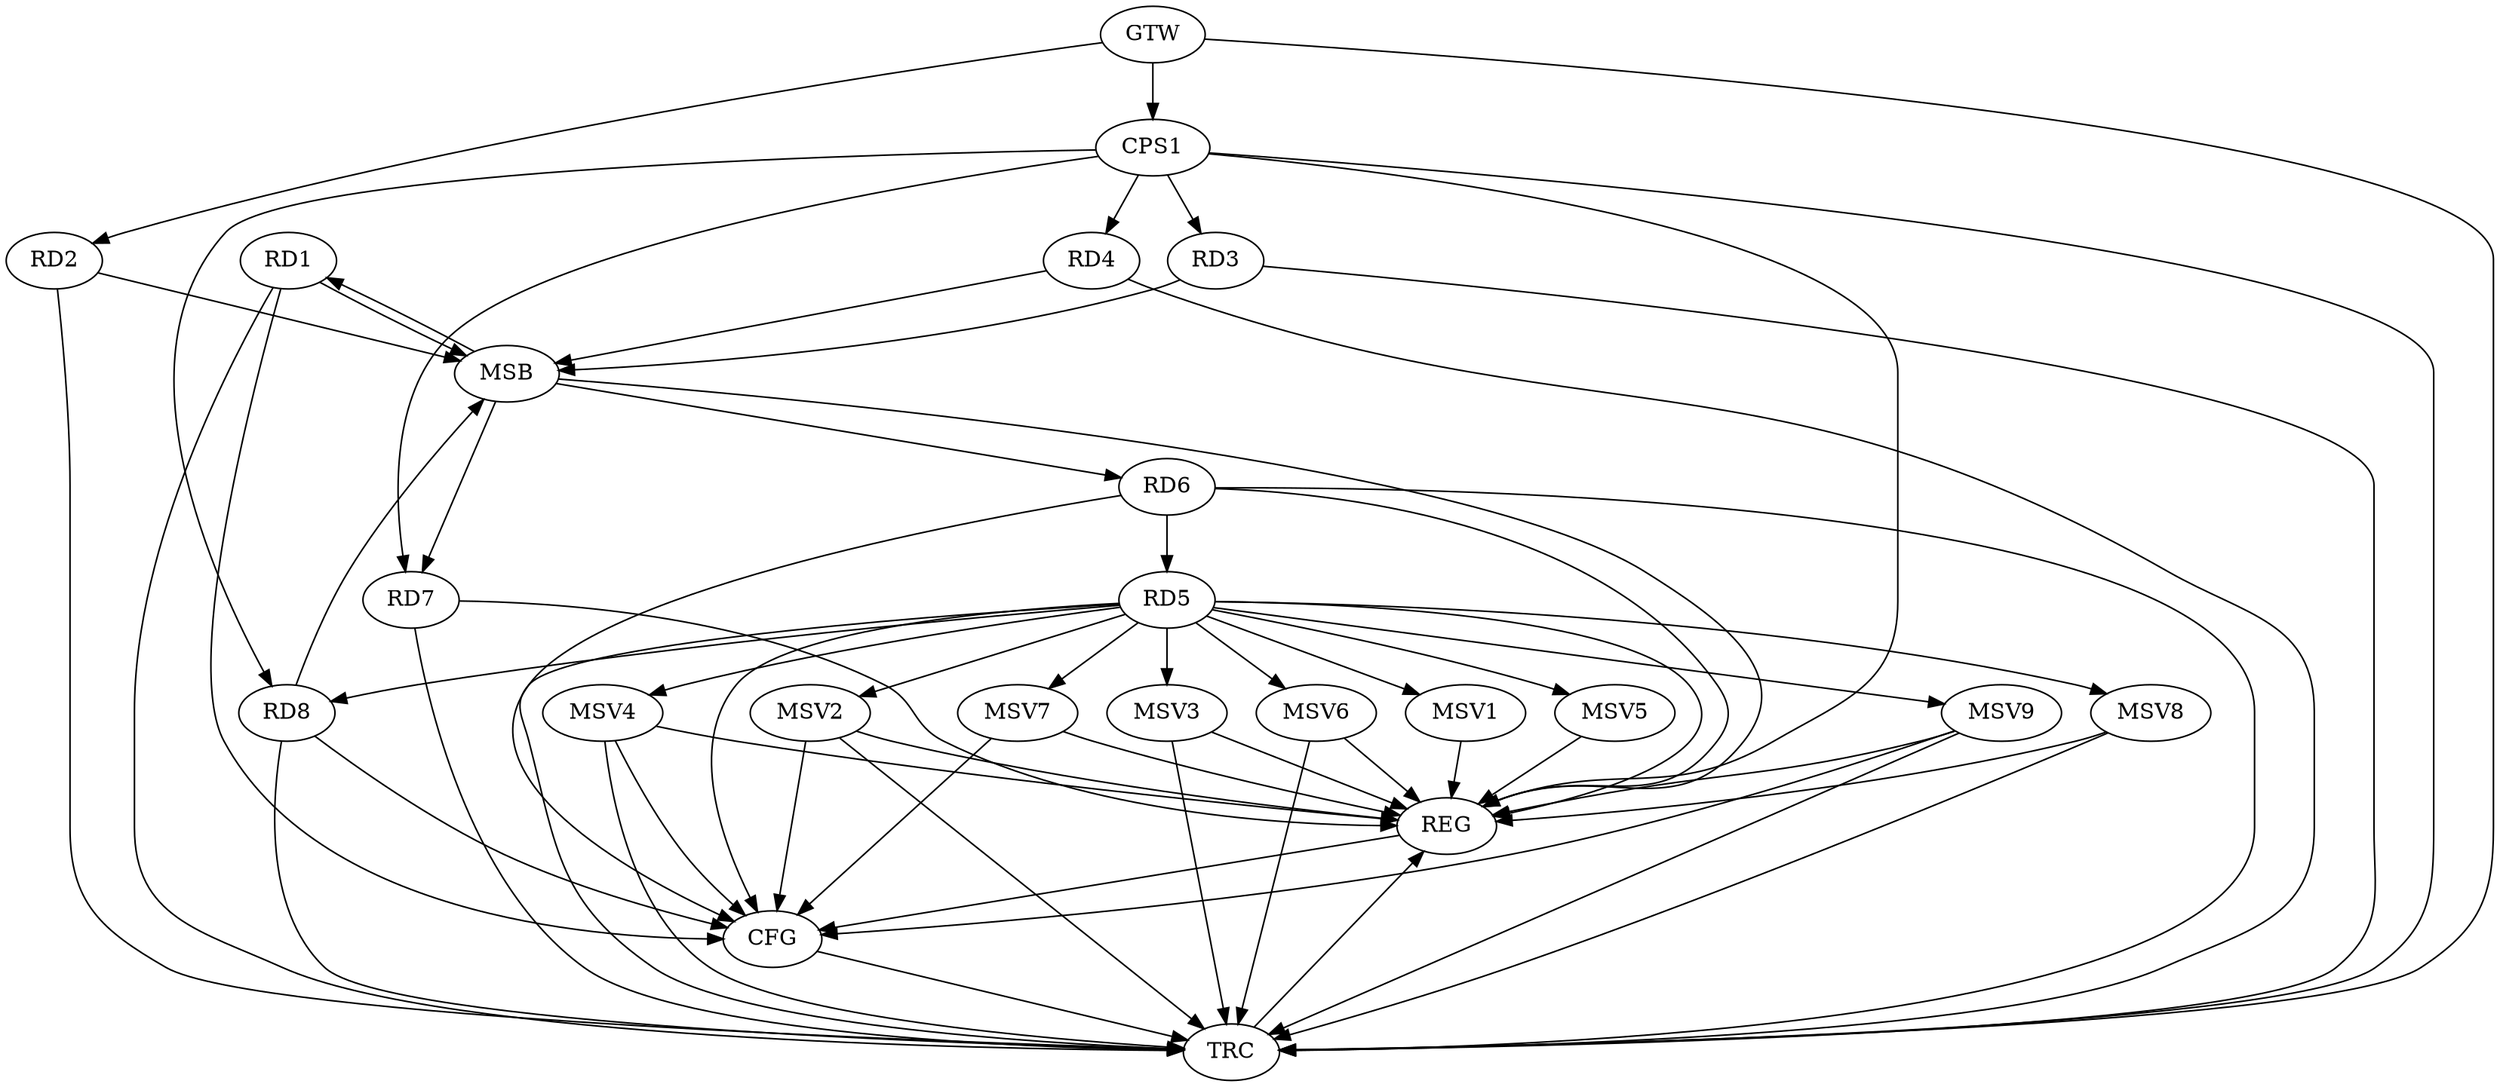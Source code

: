 strict digraph G {
  RD1 [ label="RD1" ];
  RD2 [ label="RD2" ];
  RD3 [ label="RD3" ];
  RD4 [ label="RD4" ];
  RD5 [ label="RD5" ];
  RD6 [ label="RD6" ];
  RD7 [ label="RD7" ];
  RD8 [ label="RD8" ];
  CPS1 [ label="CPS1" ];
  GTW [ label="GTW" ];
  REG [ label="REG" ];
  MSB [ label="MSB" ];
  CFG [ label="CFG" ];
  TRC [ label="TRC" ];
  MSV1 [ label="MSV1" ];
  MSV2 [ label="MSV2" ];
  MSV3 [ label="MSV3" ];
  MSV4 [ label="MSV4" ];
  MSV5 [ label="MSV5" ];
  MSV6 [ label="MSV6" ];
  MSV7 [ label="MSV7" ];
  MSV8 [ label="MSV8" ];
  MSV9 [ label="MSV9" ];
  RD6 -> RD5;
  RD5 -> RD8;
  CPS1 -> RD3;
  CPS1 -> RD4;
  CPS1 -> RD7;
  CPS1 -> RD8;
  GTW -> RD2;
  GTW -> CPS1;
  RD5 -> REG;
  RD6 -> REG;
  RD7 -> REG;
  CPS1 -> REG;
  RD1 -> MSB;
  MSB -> RD6;
  MSB -> REG;
  RD2 -> MSB;
  MSB -> RD1;
  MSB -> RD7;
  RD3 -> MSB;
  RD4 -> MSB;
  RD8 -> MSB;
  RD6 -> CFG;
  RD1 -> CFG;
  RD5 -> CFG;
  RD8 -> CFG;
  REG -> CFG;
  RD1 -> TRC;
  RD2 -> TRC;
  RD3 -> TRC;
  RD4 -> TRC;
  RD5 -> TRC;
  RD6 -> TRC;
  RD7 -> TRC;
  RD8 -> TRC;
  CPS1 -> TRC;
  GTW -> TRC;
  CFG -> TRC;
  TRC -> REG;
  RD5 -> MSV1;
  RD5 -> MSV2;
  MSV1 -> REG;
  MSV2 -> REG;
  MSV2 -> TRC;
  MSV2 -> CFG;
  RD5 -> MSV3;
  MSV3 -> REG;
  MSV3 -> TRC;
  RD5 -> MSV4;
  MSV4 -> REG;
  MSV4 -> TRC;
  MSV4 -> CFG;
  RD5 -> MSV5;
  MSV5 -> REG;
  RD5 -> MSV6;
  RD5 -> MSV7;
  MSV6 -> REG;
  MSV6 -> TRC;
  MSV7 -> REG;
  MSV7 -> CFG;
  RD5 -> MSV8;
  RD5 -> MSV9;
  MSV8 -> REG;
  MSV8 -> TRC;
  MSV9 -> REG;
  MSV9 -> TRC;
  MSV9 -> CFG;
}
